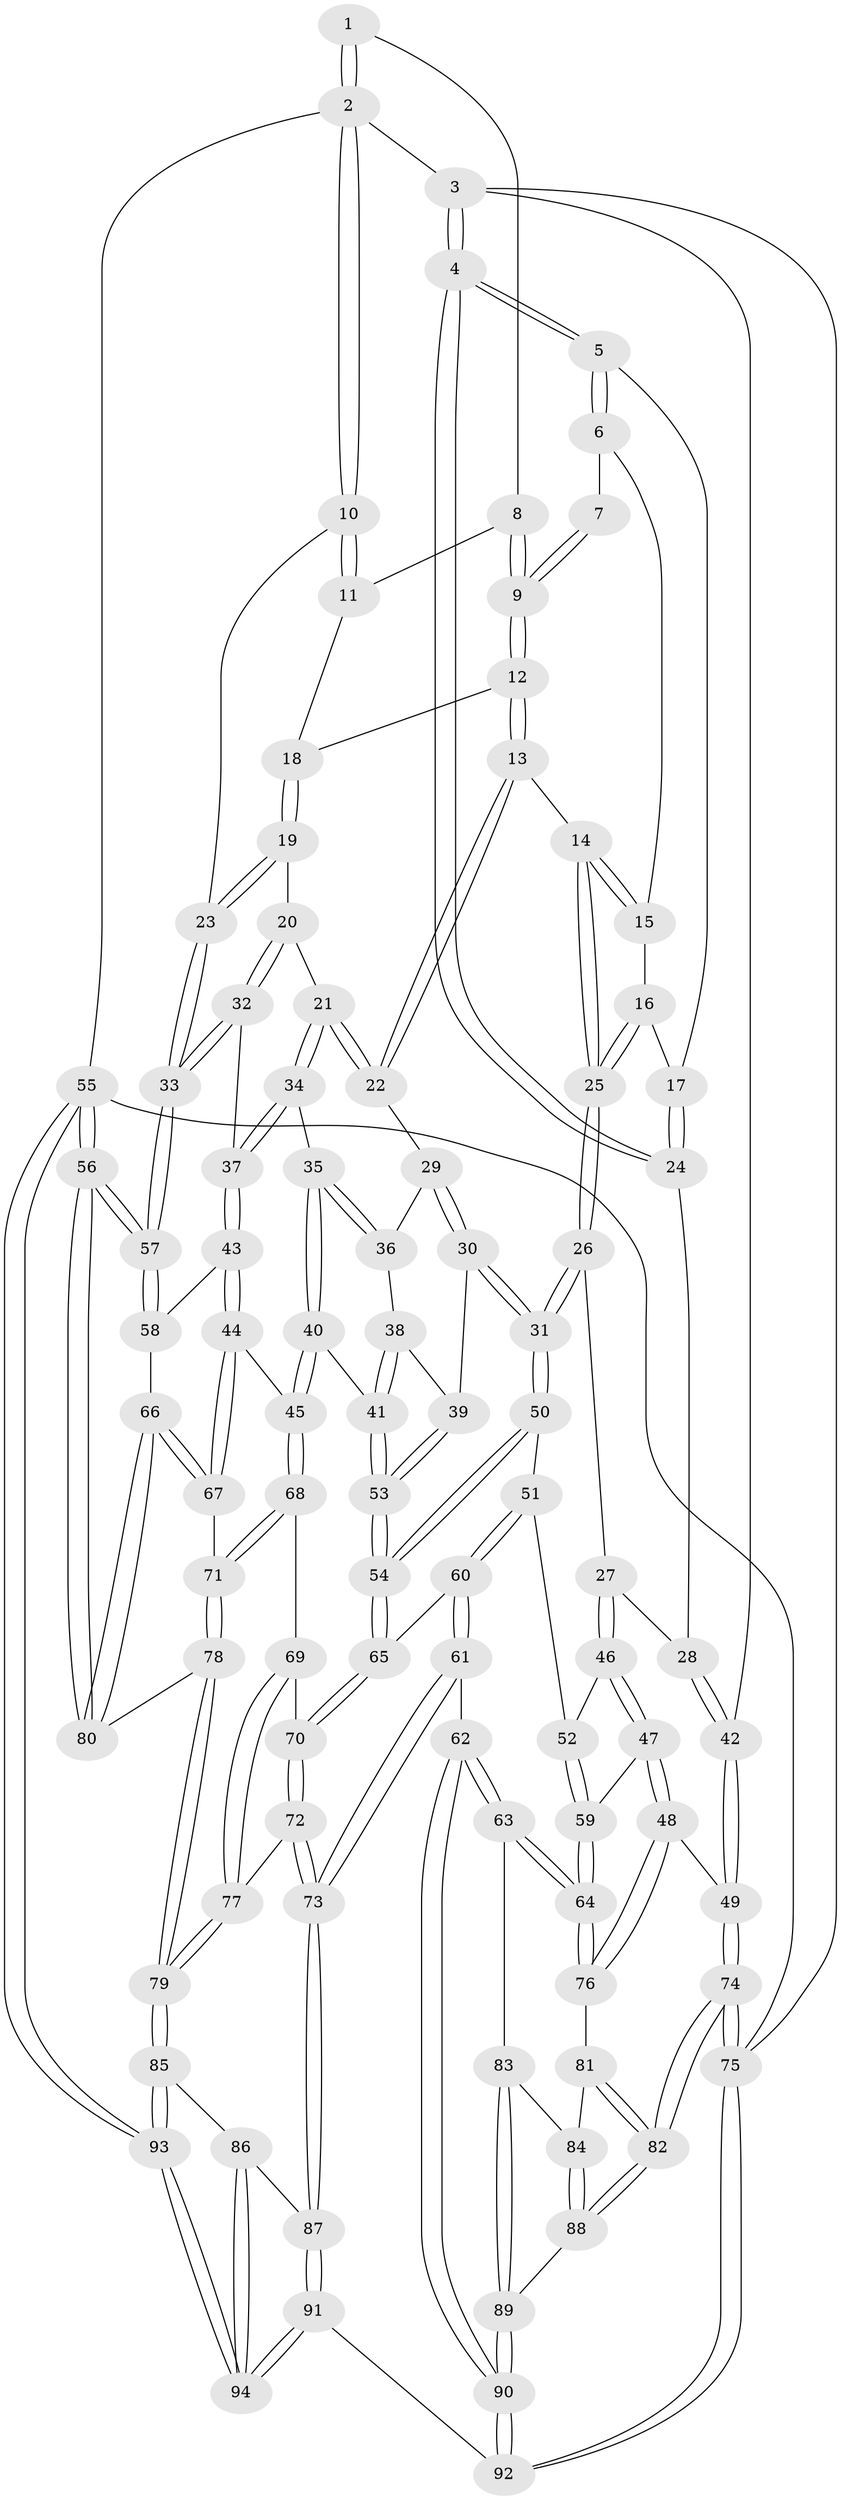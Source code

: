 // coarse degree distribution, {12: 0.017857142857142856, 4: 0.30357142857142855, 2: 0.03571428571428571, 3: 0.14285714285714285, 7: 0.017857142857142856, 5: 0.375, 8: 0.017857142857142856, 6: 0.08928571428571429}
// Generated by graph-tools (version 1.1) at 2025/21/03/04/25 18:21:22]
// undirected, 94 vertices, 232 edges
graph export_dot {
graph [start="1"]
  node [color=gray90,style=filled];
  1 [pos="+0.8991348769883176+0"];
  2 [pos="+1+0"];
  3 [pos="+0+0"];
  4 [pos="+0+0"];
  5 [pos="+0+0"];
  6 [pos="+0.310149139911068+0"];
  7 [pos="+0.6938806317904754+0"];
  8 [pos="+0.7851936838626117+0.04458175992790317"];
  9 [pos="+0.6769367484259528+0.08278368179564456"];
  10 [pos="+1+0"];
  11 [pos="+0.9400833257735026+0.020564993334546727"];
  12 [pos="+0.6686130150628167+0.11370355511048084"];
  13 [pos="+0.6152821547578268+0.14884974787704713"];
  14 [pos="+0.5571673754838053+0.14193967686528244"];
  15 [pos="+0.3385757132131055+0"];
  16 [pos="+0.29966543187703143+0.1593339172496282"];
  17 [pos="+0.22138216531096744+0.1869622398569925"];
  18 [pos="+0.7950315496141082+0.1660074242394825"];
  19 [pos="+0.810524320088572+0.19393070859774666"];
  20 [pos="+0.828391801551615+0.26534082250090746"];
  21 [pos="+0.7506390256029103+0.3370691904108404"];
  22 [pos="+0.6399434809743141+0.2812077447495417"];
  23 [pos="+1+0.09875133155381444"];
  24 [pos="+0.17311999391346722+0.20910686015665186"];
  25 [pos="+0.3946261343715092+0.2828122955380236"];
  26 [pos="+0.39329583812475694+0.3144703940146317"];
  27 [pos="+0.2128830131427114+0.3772453072781075"];
  28 [pos="+0.1290842202840659+0.3408855460352461"];
  29 [pos="+0.625137123869394+0.3002982485644312"];
  30 [pos="+0.5270967191358348+0.385111599433679"];
  31 [pos="+0.4394975600735228+0.3813893785168269"];
  32 [pos="+1+0.34710403281896895"];
  33 [pos="+1+0.2976218675110733"];
  34 [pos="+0.7554594623894251+0.3949886279917049"];
  35 [pos="+0.7297287886098024+0.414372767026122"];
  36 [pos="+0.6610607830380982+0.42316858576397"];
  37 [pos="+0.873712756976691+0.4845413985883048"];
  38 [pos="+0.6441911929535643+0.43255042144171363"];
  39 [pos="+0.5491707490715447+0.40662919763566113"];
  40 [pos="+0.6888965541661983+0.5592915813867411"];
  41 [pos="+0.6433427280876696+0.56391029773586"];
  42 [pos="+0+0.4231580105688145"];
  43 [pos="+0.8729460539067959+0.4879940158692789"];
  44 [pos="+0.8117909751560788+0.5770895012383018"];
  45 [pos="+0.7613660483321429+0.5818915562587154"];
  46 [pos="+0.2340257921640839+0.4604000959329067"];
  47 [pos="+0.15585016507036362+0.6097175727620457"];
  48 [pos="+0.10101443156986237+0.6488846109197242"];
  49 [pos="+0+0.5521009536884673"];
  50 [pos="+0.4162771020401733+0.48356567021614877"];
  51 [pos="+0.3951497805513578+0.509802683067214"];
  52 [pos="+0.3585710129123491+0.523234527353313"];
  53 [pos="+0.6033940866940148+0.5820366104477123"];
  54 [pos="+0.5986519178738909+0.5868400153478612"];
  55 [pos="+1+1"];
  56 [pos="+1+0.881178783318457"];
  57 [pos="+1+0.6859112094295531"];
  58 [pos="+0.9734055703024501+0.5929105524631239"];
  59 [pos="+0.31136310562716196+0.5852759291553419"];
  60 [pos="+0.4307440413871162+0.6055177147821191"];
  61 [pos="+0.42309054856299794+0.7852888396163787"];
  62 [pos="+0.4155858834118698+0.7858763546174123"];
  63 [pos="+0.39929207889072815+0.7822119087985454"];
  64 [pos="+0.3709857056408143+0.7632410472225379"];
  65 [pos="+0.597070766877805+0.5914263259992958"];
  66 [pos="+0.8635495032174484+0.6841327835572625"];
  67 [pos="+0.8631104442721885+0.6837154749979133"];
  68 [pos="+0.7152626696158717+0.708095576082884"];
  69 [pos="+0.6933185039380972+0.7106974442918444"];
  70 [pos="+0.5968638999920027+0.5929063062864947"];
  71 [pos="+0.7386448986699697+0.7231006002970423"];
  72 [pos="+0.5088558110462207+0.7619649563018153"];
  73 [pos="+0.4469935463110423+0.7912978728335317"];
  74 [pos="+0+1"];
  75 [pos="+0+1"];
  76 [pos="+0.13561370338471337+0.7054513918548305"];
  77 [pos="+0.626324317181025+0.786381592141975"];
  78 [pos="+0.7764094437477562+0.853265121547703"];
  79 [pos="+0.7374046732287443+0.9045768350185845"];
  80 [pos="+0.9151407741790216+0.7692850502452832"];
  81 [pos="+0.13287688030372816+0.7539516834363945"];
  82 [pos="+0+1"];
  83 [pos="+0.2511448958915998+0.8858938479955546"];
  84 [pos="+0.206869682177876+0.8769448349539941"];
  85 [pos="+0.7368318391819129+0.9104815979931417"];
  86 [pos="+0.501987753054245+0.895768753800768"];
  87 [pos="+0.49047752560748953+0.8884075415823701"];
  88 [pos="+0.1471547818906705+0.9469031118627265"];
  89 [pos="+0.2742062542539227+0.9899223737030587"];
  90 [pos="+0.3112650251113483+1"];
  91 [pos="+0.3613565303238006+1"];
  92 [pos="+0.35012069743097135+1"];
  93 [pos="+0.7863221482599381+1"];
  94 [pos="+0.7792031185874144+1"];
  1 -- 2;
  1 -- 2;
  1 -- 8;
  2 -- 3;
  2 -- 10;
  2 -- 10;
  2 -- 55;
  3 -- 4;
  3 -- 4;
  3 -- 42;
  3 -- 75;
  4 -- 5;
  4 -- 5;
  4 -- 24;
  4 -- 24;
  5 -- 6;
  5 -- 6;
  5 -- 17;
  6 -- 7;
  6 -- 15;
  7 -- 9;
  7 -- 9;
  8 -- 9;
  8 -- 9;
  8 -- 11;
  9 -- 12;
  9 -- 12;
  10 -- 11;
  10 -- 11;
  10 -- 23;
  11 -- 18;
  12 -- 13;
  12 -- 13;
  12 -- 18;
  13 -- 14;
  13 -- 22;
  13 -- 22;
  14 -- 15;
  14 -- 15;
  14 -- 25;
  14 -- 25;
  15 -- 16;
  16 -- 17;
  16 -- 25;
  16 -- 25;
  17 -- 24;
  17 -- 24;
  18 -- 19;
  18 -- 19;
  19 -- 20;
  19 -- 23;
  19 -- 23;
  20 -- 21;
  20 -- 32;
  20 -- 32;
  21 -- 22;
  21 -- 22;
  21 -- 34;
  21 -- 34;
  22 -- 29;
  23 -- 33;
  23 -- 33;
  24 -- 28;
  25 -- 26;
  25 -- 26;
  26 -- 27;
  26 -- 31;
  26 -- 31;
  27 -- 28;
  27 -- 46;
  27 -- 46;
  28 -- 42;
  28 -- 42;
  29 -- 30;
  29 -- 30;
  29 -- 36;
  30 -- 31;
  30 -- 31;
  30 -- 39;
  31 -- 50;
  31 -- 50;
  32 -- 33;
  32 -- 33;
  32 -- 37;
  33 -- 57;
  33 -- 57;
  34 -- 35;
  34 -- 37;
  34 -- 37;
  35 -- 36;
  35 -- 36;
  35 -- 40;
  35 -- 40;
  36 -- 38;
  37 -- 43;
  37 -- 43;
  38 -- 39;
  38 -- 41;
  38 -- 41;
  39 -- 53;
  39 -- 53;
  40 -- 41;
  40 -- 45;
  40 -- 45;
  41 -- 53;
  41 -- 53;
  42 -- 49;
  42 -- 49;
  43 -- 44;
  43 -- 44;
  43 -- 58;
  44 -- 45;
  44 -- 67;
  44 -- 67;
  45 -- 68;
  45 -- 68;
  46 -- 47;
  46 -- 47;
  46 -- 52;
  47 -- 48;
  47 -- 48;
  47 -- 59;
  48 -- 49;
  48 -- 76;
  48 -- 76;
  49 -- 74;
  49 -- 74;
  50 -- 51;
  50 -- 54;
  50 -- 54;
  51 -- 52;
  51 -- 60;
  51 -- 60;
  52 -- 59;
  52 -- 59;
  53 -- 54;
  53 -- 54;
  54 -- 65;
  54 -- 65;
  55 -- 56;
  55 -- 56;
  55 -- 93;
  55 -- 93;
  55 -- 75;
  56 -- 57;
  56 -- 57;
  56 -- 80;
  56 -- 80;
  57 -- 58;
  57 -- 58;
  58 -- 66;
  59 -- 64;
  59 -- 64;
  60 -- 61;
  60 -- 61;
  60 -- 65;
  61 -- 62;
  61 -- 73;
  61 -- 73;
  62 -- 63;
  62 -- 63;
  62 -- 90;
  62 -- 90;
  63 -- 64;
  63 -- 64;
  63 -- 83;
  64 -- 76;
  64 -- 76;
  65 -- 70;
  65 -- 70;
  66 -- 67;
  66 -- 67;
  66 -- 80;
  66 -- 80;
  67 -- 71;
  68 -- 69;
  68 -- 71;
  68 -- 71;
  69 -- 70;
  69 -- 77;
  69 -- 77;
  70 -- 72;
  70 -- 72;
  71 -- 78;
  71 -- 78;
  72 -- 73;
  72 -- 73;
  72 -- 77;
  73 -- 87;
  73 -- 87;
  74 -- 75;
  74 -- 75;
  74 -- 82;
  74 -- 82;
  75 -- 92;
  75 -- 92;
  76 -- 81;
  77 -- 79;
  77 -- 79;
  78 -- 79;
  78 -- 79;
  78 -- 80;
  79 -- 85;
  79 -- 85;
  81 -- 82;
  81 -- 82;
  81 -- 84;
  82 -- 88;
  82 -- 88;
  83 -- 84;
  83 -- 89;
  83 -- 89;
  84 -- 88;
  84 -- 88;
  85 -- 86;
  85 -- 93;
  85 -- 93;
  86 -- 87;
  86 -- 94;
  86 -- 94;
  87 -- 91;
  87 -- 91;
  88 -- 89;
  89 -- 90;
  89 -- 90;
  90 -- 92;
  90 -- 92;
  91 -- 92;
  91 -- 94;
  91 -- 94;
  93 -- 94;
  93 -- 94;
}
